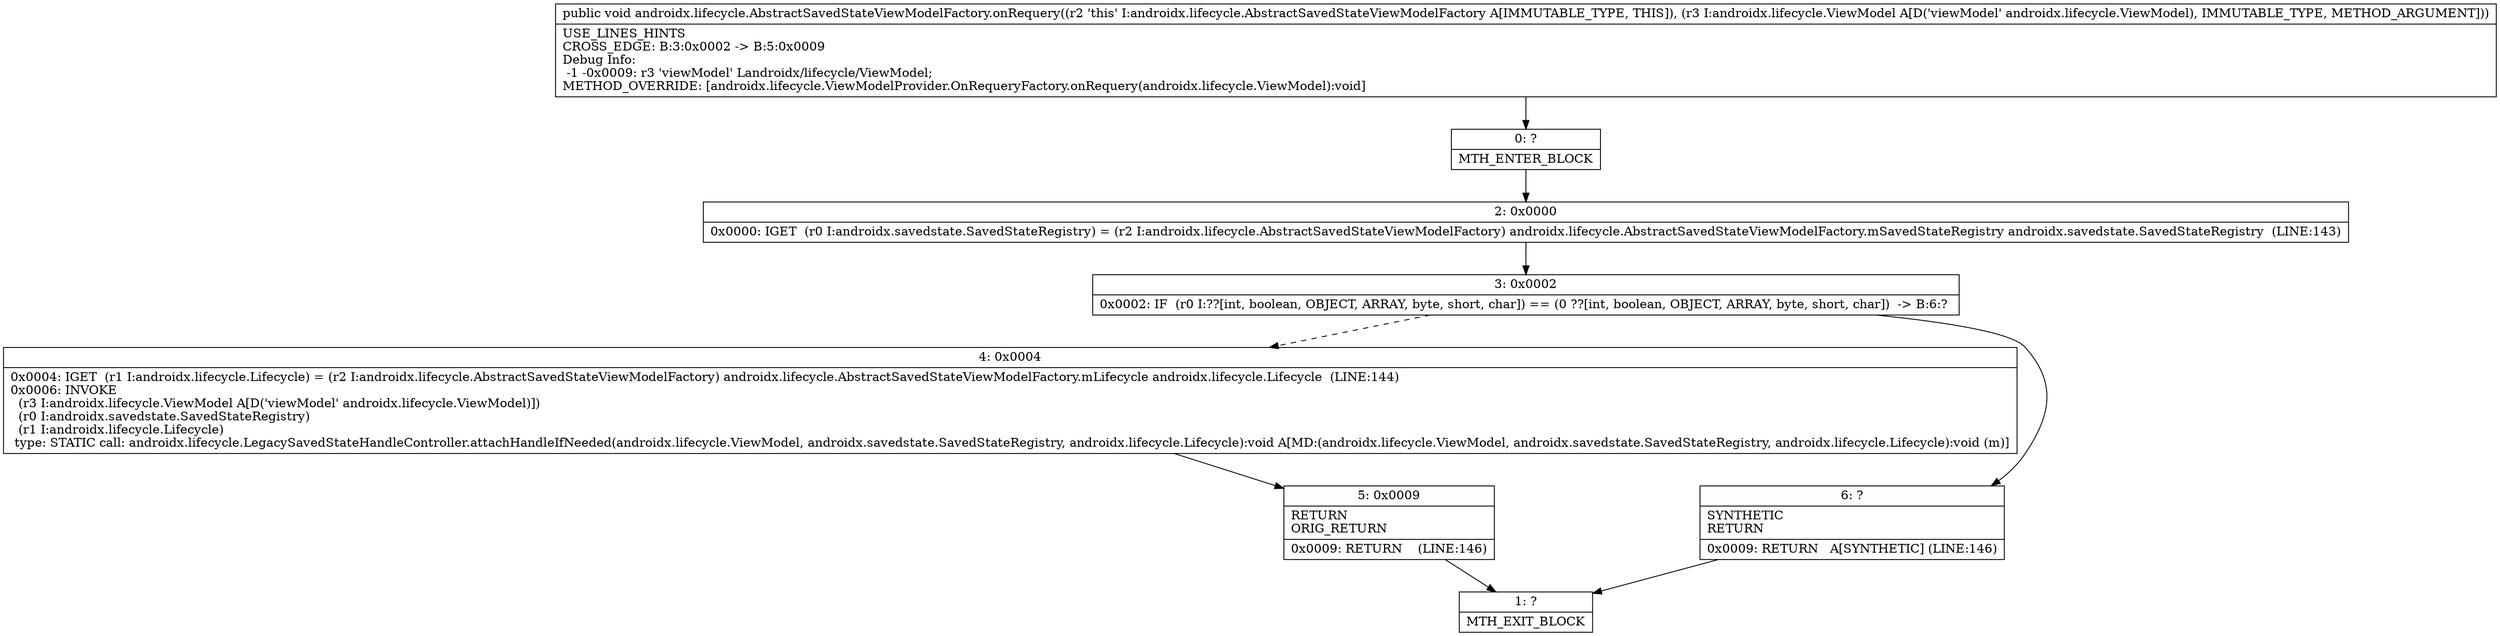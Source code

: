 digraph "CFG forandroidx.lifecycle.AbstractSavedStateViewModelFactory.onRequery(Landroidx\/lifecycle\/ViewModel;)V" {
Node_0 [shape=record,label="{0\:\ ?|MTH_ENTER_BLOCK\l}"];
Node_2 [shape=record,label="{2\:\ 0x0000|0x0000: IGET  (r0 I:androidx.savedstate.SavedStateRegistry) = (r2 I:androidx.lifecycle.AbstractSavedStateViewModelFactory) androidx.lifecycle.AbstractSavedStateViewModelFactory.mSavedStateRegistry androidx.savedstate.SavedStateRegistry  (LINE:143)\l}"];
Node_3 [shape=record,label="{3\:\ 0x0002|0x0002: IF  (r0 I:??[int, boolean, OBJECT, ARRAY, byte, short, char]) == (0 ??[int, boolean, OBJECT, ARRAY, byte, short, char])  \-\> B:6:? \l}"];
Node_4 [shape=record,label="{4\:\ 0x0004|0x0004: IGET  (r1 I:androidx.lifecycle.Lifecycle) = (r2 I:androidx.lifecycle.AbstractSavedStateViewModelFactory) androidx.lifecycle.AbstractSavedStateViewModelFactory.mLifecycle androidx.lifecycle.Lifecycle  (LINE:144)\l0x0006: INVOKE  \l  (r3 I:androidx.lifecycle.ViewModel A[D('viewModel' androidx.lifecycle.ViewModel)])\l  (r0 I:androidx.savedstate.SavedStateRegistry)\l  (r1 I:androidx.lifecycle.Lifecycle)\l type: STATIC call: androidx.lifecycle.LegacySavedStateHandleController.attachHandleIfNeeded(androidx.lifecycle.ViewModel, androidx.savedstate.SavedStateRegistry, androidx.lifecycle.Lifecycle):void A[MD:(androidx.lifecycle.ViewModel, androidx.savedstate.SavedStateRegistry, androidx.lifecycle.Lifecycle):void (m)]\l}"];
Node_5 [shape=record,label="{5\:\ 0x0009|RETURN\lORIG_RETURN\l|0x0009: RETURN    (LINE:146)\l}"];
Node_1 [shape=record,label="{1\:\ ?|MTH_EXIT_BLOCK\l}"];
Node_6 [shape=record,label="{6\:\ ?|SYNTHETIC\lRETURN\l|0x0009: RETURN   A[SYNTHETIC] (LINE:146)\l}"];
MethodNode[shape=record,label="{public void androidx.lifecycle.AbstractSavedStateViewModelFactory.onRequery((r2 'this' I:androidx.lifecycle.AbstractSavedStateViewModelFactory A[IMMUTABLE_TYPE, THIS]), (r3 I:androidx.lifecycle.ViewModel A[D('viewModel' androidx.lifecycle.ViewModel), IMMUTABLE_TYPE, METHOD_ARGUMENT]))  | USE_LINES_HINTS\lCROSS_EDGE: B:3:0x0002 \-\> B:5:0x0009\lDebug Info:\l  \-1 \-0x0009: r3 'viewModel' Landroidx\/lifecycle\/ViewModel;\lMETHOD_OVERRIDE: [androidx.lifecycle.ViewModelProvider.OnRequeryFactory.onRequery(androidx.lifecycle.ViewModel):void]\l}"];
MethodNode -> Node_0;Node_0 -> Node_2;
Node_2 -> Node_3;
Node_3 -> Node_4[style=dashed];
Node_3 -> Node_6;
Node_4 -> Node_5;
Node_5 -> Node_1;
Node_6 -> Node_1;
}

